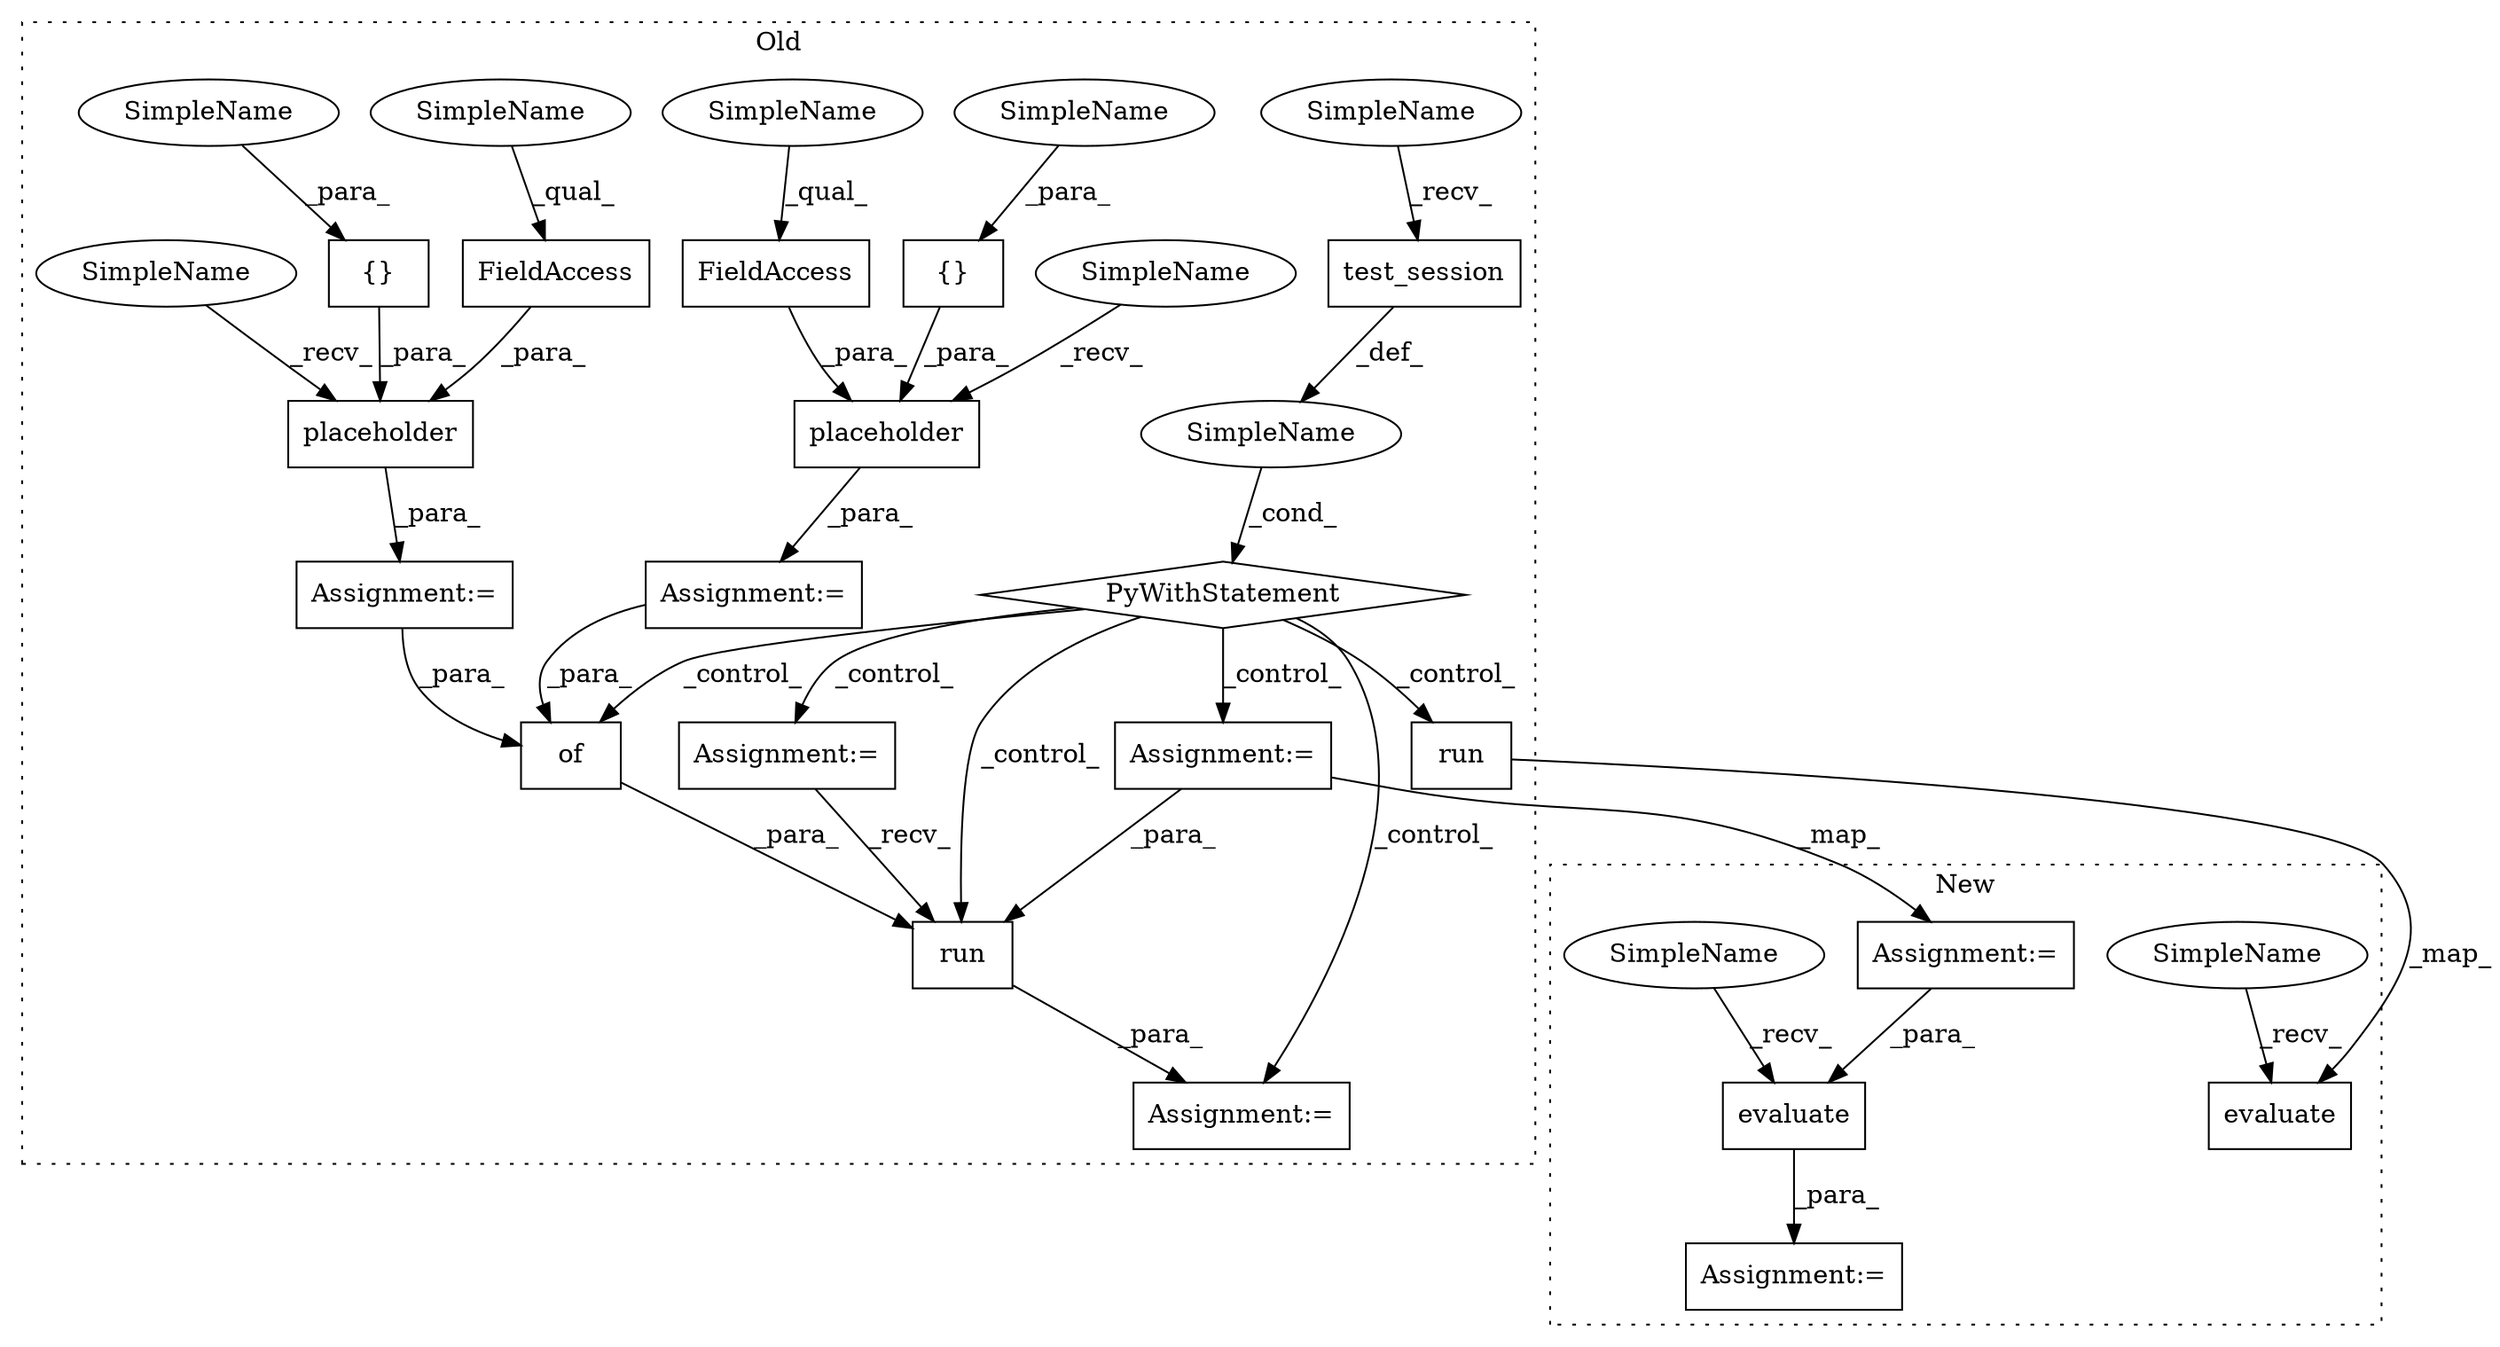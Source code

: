 digraph G {
subgraph cluster0 {
1 [label="placeholder" a="32" s="8159,8223" l="12,1" shape="box"];
3 [label="run" a="32" s="9894,9985" l="4,1" shape="box"];
4 [label="SimpleName" a="42" s="" l="" shape="ellipse"];
5 [label="PyWithStatement" a="104" s="9532,9561" l="10,2" shape="diamond"];
7 [label="run" a="32" s="9632" l="5" shape="box"];
8 [label="test_session" a="32" s="9547" l="14" shape="box"];
9 [label="Assignment:=" a="7" s="8147" l="1" shape="box"];
10 [label="FieldAccess" a="22" s="8171" l="18" shape="box"];
11 [label="of" a="32" s="9910,9984" l="3,1" shape="box"];
12 [label="{}" a="4" s="8107,8130" l="1,1" shape="box"];
13 [label="FieldAccess" a="22" s="8079" l="18" shape="box"];
14 [label="{}" a="4" s="8199,8222" l="1,1" shape="box"];
15 [label="placeholder" a="32" s="8067,8131" l="12,1" shape="box"];
16 [label="Assignment:=" a="7" s="8055" l="1" shape="box"];
17 [label="Assignment:=" a="7" s="9652" l="1" shape="box"];
20 [label="Assignment:=" a="7" s="9885" l="1" shape="box"];
21 [label="Assignment:=" a="7" s="9575" l="7" shape="box"];
22 [label="SimpleName" a="42" s="9542" l="4" shape="ellipse"];
23 [label="SimpleName" a="42" s="8148" l="10" shape="ellipse"];
24 [label="SimpleName" a="42" s="8079" l="10" shape="ellipse"];
25 [label="SimpleName" a="42" s="8056" l="10" shape="ellipse"];
26 [label="SimpleName" a="42" s="8171" l="10" shape="ellipse"];
29 [label="SimpleName" a="42" s="8200" l="10" shape="ellipse"];
30 [label="SimpleName" a="42" s="8108" l="10" shape="ellipse"];
label = "Old";
style="dotted";
}
subgraph cluster1 {
2 [label="evaluate" a="32" s="9595,9611" l="9,1" shape="box"];
6 [label="evaluate" a="32" s="9296,9346" l="9,1" shape="box"];
18 [label="Assignment:=" a="7" s="9360" l="1" shape="box"];
19 [label="Assignment:=" a="7" s="9589" l="1" shape="box"];
27 [label="SimpleName" a="42" s="9291" l="4" shape="ellipse"];
28 [label="SimpleName" a="42" s="9590" l="4" shape="ellipse"];
label = "New";
style="dotted";
}
1 -> 9 [label="_para_"];
2 -> 19 [label="_para_"];
3 -> 20 [label="_para_"];
4 -> 5 [label="_cond_"];
5 -> 7 [label="_control_"];
5 -> 21 [label="_control_"];
5 -> 11 [label="_control_"];
5 -> 3 [label="_control_"];
5 -> 20 [label="_control_"];
5 -> 17 [label="_control_"];
7 -> 6 [label="_map_"];
8 -> 4 [label="_def_"];
9 -> 11 [label="_para_"];
10 -> 1 [label="_para_"];
11 -> 3 [label="_para_"];
12 -> 15 [label="_para_"];
13 -> 15 [label="_para_"];
14 -> 1 [label="_para_"];
15 -> 16 [label="_para_"];
16 -> 11 [label="_para_"];
17 -> 18 [label="_map_"];
17 -> 3 [label="_para_"];
18 -> 2 [label="_para_"];
21 -> 3 [label="_recv_"];
22 -> 8 [label="_recv_"];
23 -> 1 [label="_recv_"];
24 -> 13 [label="_qual_"];
25 -> 15 [label="_recv_"];
26 -> 10 [label="_qual_"];
27 -> 6 [label="_recv_"];
28 -> 2 [label="_recv_"];
29 -> 14 [label="_para_"];
30 -> 12 [label="_para_"];
}
